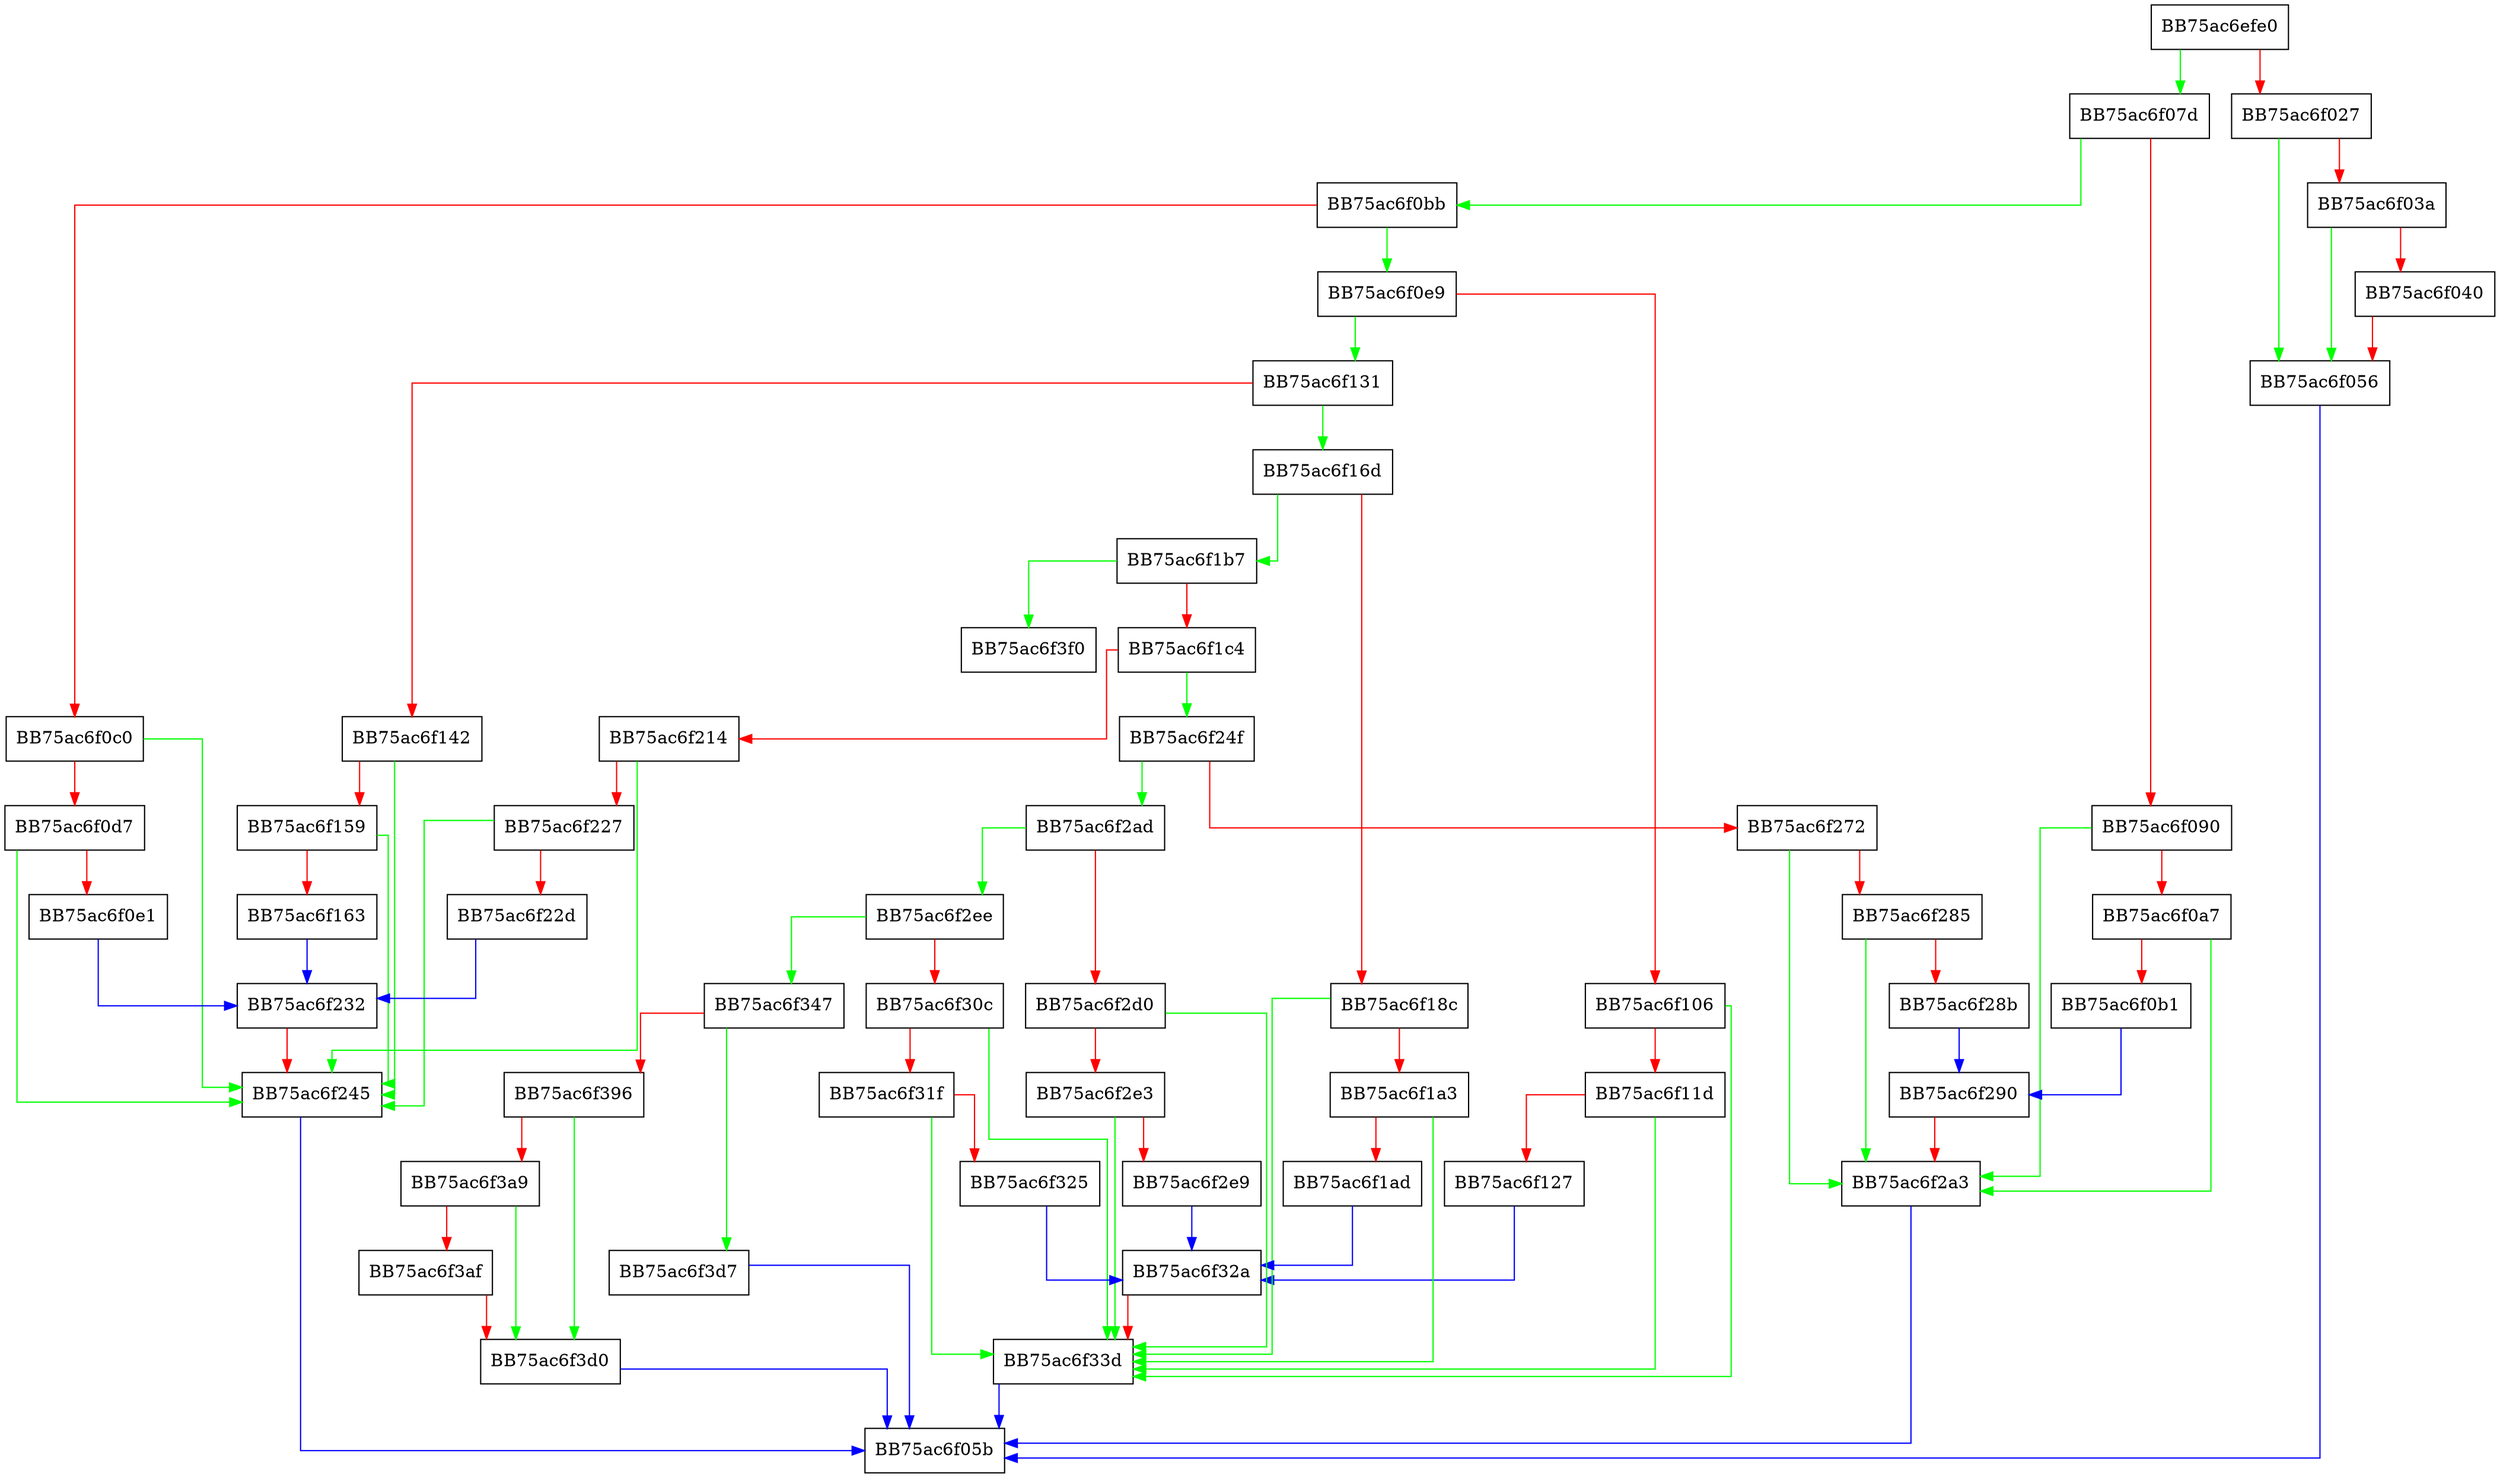 digraph FindFirst {
  node [shape="box"];
  graph [splines=ortho];
  BB75ac6efe0 -> BB75ac6f07d [color="green"];
  BB75ac6efe0 -> BB75ac6f027 [color="red"];
  BB75ac6f027 -> BB75ac6f056 [color="green"];
  BB75ac6f027 -> BB75ac6f03a [color="red"];
  BB75ac6f03a -> BB75ac6f056 [color="green"];
  BB75ac6f03a -> BB75ac6f040 [color="red"];
  BB75ac6f040 -> BB75ac6f056 [color="red"];
  BB75ac6f056 -> BB75ac6f05b [color="blue"];
  BB75ac6f07d -> BB75ac6f0bb [color="green"];
  BB75ac6f07d -> BB75ac6f090 [color="red"];
  BB75ac6f090 -> BB75ac6f2a3 [color="green"];
  BB75ac6f090 -> BB75ac6f0a7 [color="red"];
  BB75ac6f0a7 -> BB75ac6f2a3 [color="green"];
  BB75ac6f0a7 -> BB75ac6f0b1 [color="red"];
  BB75ac6f0b1 -> BB75ac6f290 [color="blue"];
  BB75ac6f0bb -> BB75ac6f0e9 [color="green"];
  BB75ac6f0bb -> BB75ac6f0c0 [color="red"];
  BB75ac6f0c0 -> BB75ac6f245 [color="green"];
  BB75ac6f0c0 -> BB75ac6f0d7 [color="red"];
  BB75ac6f0d7 -> BB75ac6f245 [color="green"];
  BB75ac6f0d7 -> BB75ac6f0e1 [color="red"];
  BB75ac6f0e1 -> BB75ac6f232 [color="blue"];
  BB75ac6f0e9 -> BB75ac6f131 [color="green"];
  BB75ac6f0e9 -> BB75ac6f106 [color="red"];
  BB75ac6f106 -> BB75ac6f33d [color="green"];
  BB75ac6f106 -> BB75ac6f11d [color="red"];
  BB75ac6f11d -> BB75ac6f33d [color="green"];
  BB75ac6f11d -> BB75ac6f127 [color="red"];
  BB75ac6f127 -> BB75ac6f32a [color="blue"];
  BB75ac6f131 -> BB75ac6f16d [color="green"];
  BB75ac6f131 -> BB75ac6f142 [color="red"];
  BB75ac6f142 -> BB75ac6f245 [color="green"];
  BB75ac6f142 -> BB75ac6f159 [color="red"];
  BB75ac6f159 -> BB75ac6f245 [color="green"];
  BB75ac6f159 -> BB75ac6f163 [color="red"];
  BB75ac6f163 -> BB75ac6f232 [color="blue"];
  BB75ac6f16d -> BB75ac6f1b7 [color="green"];
  BB75ac6f16d -> BB75ac6f18c [color="red"];
  BB75ac6f18c -> BB75ac6f33d [color="green"];
  BB75ac6f18c -> BB75ac6f1a3 [color="red"];
  BB75ac6f1a3 -> BB75ac6f33d [color="green"];
  BB75ac6f1a3 -> BB75ac6f1ad [color="red"];
  BB75ac6f1ad -> BB75ac6f32a [color="blue"];
  BB75ac6f1b7 -> BB75ac6f3f0 [color="green"];
  BB75ac6f1b7 -> BB75ac6f1c4 [color="red"];
  BB75ac6f1c4 -> BB75ac6f24f [color="green"];
  BB75ac6f1c4 -> BB75ac6f214 [color="red"];
  BB75ac6f214 -> BB75ac6f245 [color="green"];
  BB75ac6f214 -> BB75ac6f227 [color="red"];
  BB75ac6f227 -> BB75ac6f245 [color="green"];
  BB75ac6f227 -> BB75ac6f22d [color="red"];
  BB75ac6f22d -> BB75ac6f232 [color="blue"];
  BB75ac6f232 -> BB75ac6f245 [color="red"];
  BB75ac6f245 -> BB75ac6f05b [color="blue"];
  BB75ac6f24f -> BB75ac6f2ad [color="green"];
  BB75ac6f24f -> BB75ac6f272 [color="red"];
  BB75ac6f272 -> BB75ac6f2a3 [color="green"];
  BB75ac6f272 -> BB75ac6f285 [color="red"];
  BB75ac6f285 -> BB75ac6f2a3 [color="green"];
  BB75ac6f285 -> BB75ac6f28b [color="red"];
  BB75ac6f28b -> BB75ac6f290 [color="blue"];
  BB75ac6f290 -> BB75ac6f2a3 [color="red"];
  BB75ac6f2a3 -> BB75ac6f05b [color="blue"];
  BB75ac6f2ad -> BB75ac6f2ee [color="green"];
  BB75ac6f2ad -> BB75ac6f2d0 [color="red"];
  BB75ac6f2d0 -> BB75ac6f33d [color="green"];
  BB75ac6f2d0 -> BB75ac6f2e3 [color="red"];
  BB75ac6f2e3 -> BB75ac6f33d [color="green"];
  BB75ac6f2e3 -> BB75ac6f2e9 [color="red"];
  BB75ac6f2e9 -> BB75ac6f32a [color="blue"];
  BB75ac6f2ee -> BB75ac6f347 [color="green"];
  BB75ac6f2ee -> BB75ac6f30c [color="red"];
  BB75ac6f30c -> BB75ac6f33d [color="green"];
  BB75ac6f30c -> BB75ac6f31f [color="red"];
  BB75ac6f31f -> BB75ac6f33d [color="green"];
  BB75ac6f31f -> BB75ac6f325 [color="red"];
  BB75ac6f325 -> BB75ac6f32a [color="blue"];
  BB75ac6f32a -> BB75ac6f33d [color="red"];
  BB75ac6f33d -> BB75ac6f05b [color="blue"];
  BB75ac6f347 -> BB75ac6f3d7 [color="green"];
  BB75ac6f347 -> BB75ac6f396 [color="red"];
  BB75ac6f396 -> BB75ac6f3d0 [color="green"];
  BB75ac6f396 -> BB75ac6f3a9 [color="red"];
  BB75ac6f3a9 -> BB75ac6f3d0 [color="green"];
  BB75ac6f3a9 -> BB75ac6f3af [color="red"];
  BB75ac6f3af -> BB75ac6f3d0 [color="red"];
  BB75ac6f3d0 -> BB75ac6f05b [color="blue"];
  BB75ac6f3d7 -> BB75ac6f05b [color="blue"];
}